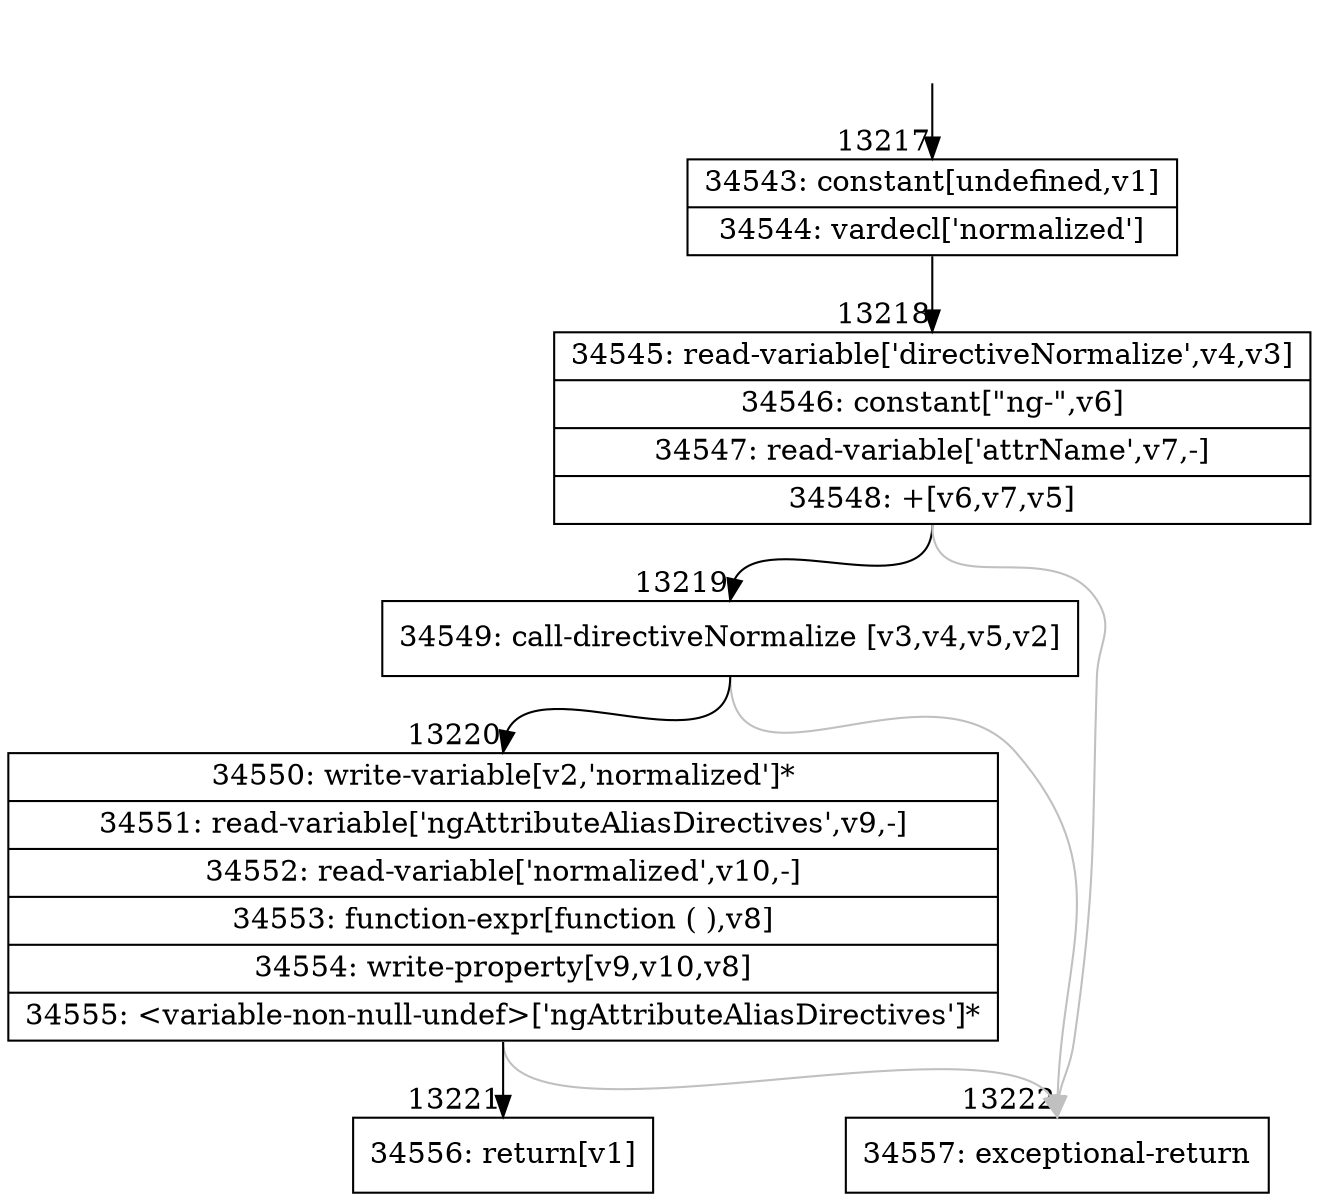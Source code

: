 digraph {
rankdir="TD"
BB_entry1018[shape=none,label=""];
BB_entry1018 -> BB13217 [tailport=s, headport=n, headlabel="    13217"]
BB13217 [shape=record label="{34543: constant[undefined,v1]|34544: vardecl['normalized']}" ] 
BB13217 -> BB13218 [tailport=s, headport=n, headlabel="      13218"]
BB13218 [shape=record label="{34545: read-variable['directiveNormalize',v4,v3]|34546: constant[\"ng-\",v6]|34547: read-variable['attrName',v7,-]|34548: +[v6,v7,v5]}" ] 
BB13218 -> BB13219 [tailport=s, headport=n, headlabel="      13219"]
BB13218 -> BB13222 [tailport=s, headport=n, color=gray, headlabel="      13222"]
BB13219 [shape=record label="{34549: call-directiveNormalize [v3,v4,v5,v2]}" ] 
BB13219 -> BB13220 [tailport=s, headport=n, headlabel="      13220"]
BB13219 -> BB13222 [tailport=s, headport=n, color=gray]
BB13220 [shape=record label="{34550: write-variable[v2,'normalized']*|34551: read-variable['ngAttributeAliasDirectives',v9,-]|34552: read-variable['normalized',v10,-]|34553: function-expr[function ( ),v8]|34554: write-property[v9,v10,v8]|34555: \<variable-non-null-undef\>['ngAttributeAliasDirectives']*}" ] 
BB13220 -> BB13221 [tailport=s, headport=n, headlabel="      13221"]
BB13220 -> BB13222 [tailport=s, headport=n, color=gray]
BB13221 [shape=record label="{34556: return[v1]}" ] 
BB13222 [shape=record label="{34557: exceptional-return}" ] 
//#$~ 19851
}

